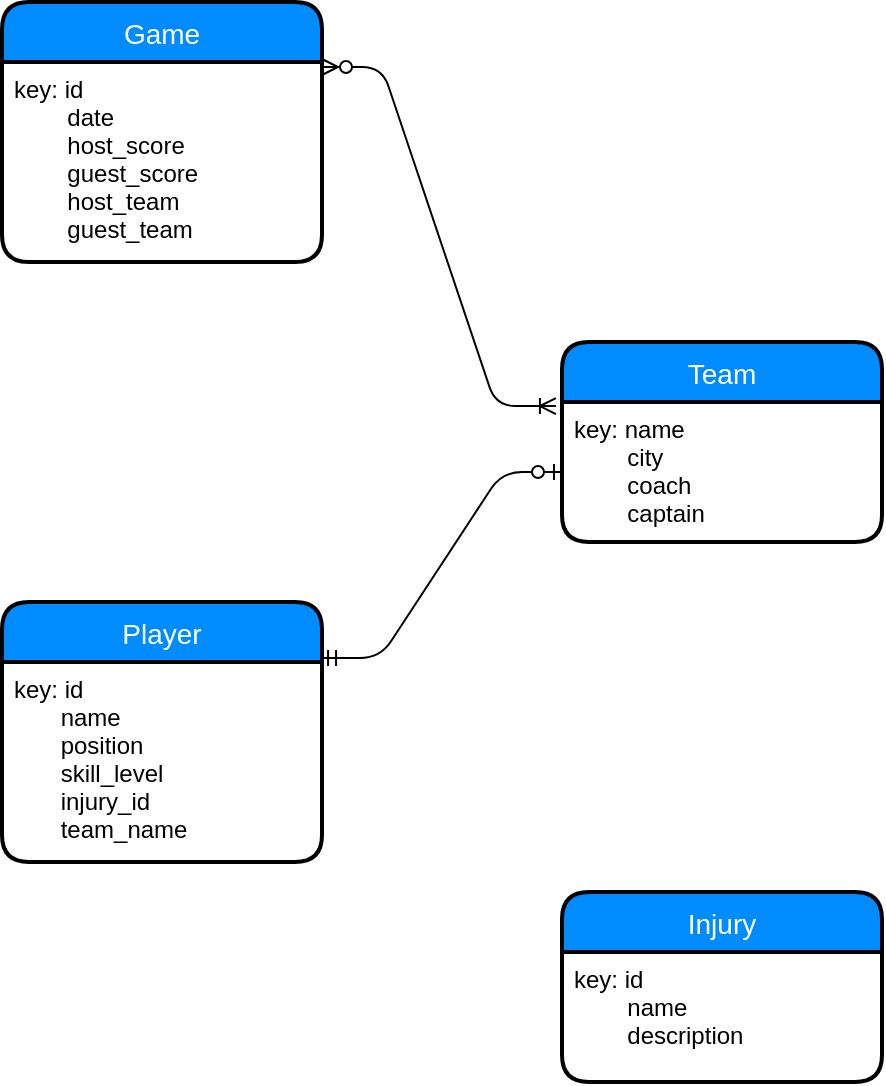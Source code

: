 <mxfile pages="1" version="11.2.9" type="github"><diagram id="vhXfp4JsjjdhGnUz7M-C" name="Page-1"><mxGraphModel dx="1408" dy="731" grid="1" gridSize="10" guides="1" tooltips="1" connect="1" arrows="1" fold="1" page="1" pageScale="1" pageWidth="850" pageHeight="1100" math="0" shadow="0"><root><mxCell id="0"/><mxCell id="1" parent="0"/><mxCell id="agYAYHVk1H-KvEL8Wrme-14" value="Team" style="swimlane;childLayout=stackLayout;horizontal=1;startSize=30;horizontalStack=0;fillColor=#008cff;fontColor=#FFFFFF;rounded=1;fontSize=14;fontStyle=0;strokeWidth=2;resizeParent=0;resizeLast=1;shadow=0;dashed=0;align=center;" vertex="1" parent="1"><mxGeometry x="400" y="380" width="160" height="100" as="geometry"/></mxCell><mxCell id="agYAYHVk1H-KvEL8Wrme-15" value="key: name&#10;        city&#10;        coach&#10;        captain" style="align=left;strokeColor=none;fillColor=none;spacingLeft=4;fontSize=12;verticalAlign=top;resizable=0;rotatable=0;part=1;fontStyle=0" vertex="1" parent="agYAYHVk1H-KvEL8Wrme-14"><mxGeometry y="30" width="160" height="70" as="geometry"/></mxCell><mxCell id="agYAYHVk1H-KvEL8Wrme-16" value="Game" style="swimlane;childLayout=stackLayout;horizontal=1;startSize=30;horizontalStack=0;fillColor=#008cff;fontColor=#FFFFFF;rounded=1;fontSize=14;fontStyle=0;strokeWidth=2;resizeParent=0;resizeLast=1;shadow=0;dashed=0;align=center;" vertex="1" parent="1"><mxGeometry x="120" y="210" width="160" height="130" as="geometry"/></mxCell><mxCell id="agYAYHVk1H-KvEL8Wrme-17" value="key: id&#10;        date&#10;        host_score&#10;        guest_score&#10;        host_team&#10;        guest_team&#10;" style="align=left;strokeColor=none;fillColor=none;spacingLeft=4;fontSize=12;verticalAlign=top;resizable=0;rotatable=0;part=1;" vertex="1" parent="agYAYHVk1H-KvEL8Wrme-16"><mxGeometry y="30" width="160" height="100" as="geometry"/></mxCell><mxCell id="agYAYHVk1H-KvEL8Wrme-18" value="Player" style="swimlane;childLayout=stackLayout;horizontal=1;startSize=30;horizontalStack=0;fillColor=#008cff;fontColor=#FFFFFF;rounded=1;fontSize=14;fontStyle=0;strokeWidth=2;resizeParent=0;resizeLast=1;shadow=0;dashed=0;align=center;" vertex="1" parent="1"><mxGeometry x="120" y="510" width="160" height="130" as="geometry"/></mxCell><mxCell id="agYAYHVk1H-KvEL8Wrme-19" value="key: id&#10;       name&#10;       position&#10;       skill_level&#10;       injury_id&#10;       team_name&#10;" style="align=left;strokeColor=none;fillColor=none;spacingLeft=4;fontSize=12;verticalAlign=top;resizable=0;rotatable=0;part=1;" vertex="1" parent="agYAYHVk1H-KvEL8Wrme-18"><mxGeometry y="30" width="160" height="100" as="geometry"/></mxCell><mxCell id="agYAYHVk1H-KvEL8Wrme-20" value="Injury" style="swimlane;childLayout=stackLayout;horizontal=1;startSize=30;horizontalStack=0;fillColor=#008cff;fontColor=#FFFFFF;rounded=1;fontSize=14;fontStyle=0;strokeWidth=2;resizeParent=0;resizeLast=1;shadow=0;dashed=0;align=center;" vertex="1" parent="1"><mxGeometry x="400" y="655" width="160" height="95" as="geometry"/></mxCell><mxCell id="agYAYHVk1H-KvEL8Wrme-21" value="key: id&#10;        name&#10;        description" style="align=left;strokeColor=none;fillColor=none;spacingLeft=4;fontSize=12;verticalAlign=top;resizable=0;rotatable=0;part=1;" vertex="1" parent="agYAYHVk1H-KvEL8Wrme-20"><mxGeometry y="30" width="160" height="65" as="geometry"/></mxCell><mxCell id="agYAYHVk1H-KvEL8Wrme-24" value="" style="edgeStyle=entityRelationEdgeStyle;fontSize=12;html=1;endArrow=ERoneToMany;startArrow=ERzeroToMany;exitX=1;exitY=0.25;exitDx=0;exitDy=0;entryX=-0.019;entryY=0.029;entryDx=0;entryDy=0;entryPerimeter=0;" edge="1" parent="1" source="agYAYHVk1H-KvEL8Wrme-16" target="agYAYHVk1H-KvEL8Wrme-15"><mxGeometry width="100" height="100" relative="1" as="geometry"><mxPoint x="330" y="370" as="sourcePoint"/><mxPoint x="430" y="270" as="targetPoint"/></mxGeometry></mxCell><mxCell id="agYAYHVk1H-KvEL8Wrme-25" value="" style="edgeStyle=entityRelationEdgeStyle;fontSize=12;html=1;endArrow=ERzeroToOne;startArrow=ERmandOne;exitX=0.994;exitY=-0.02;exitDx=0;exitDy=0;exitPerimeter=0;" edge="1" parent="1" source="agYAYHVk1H-KvEL8Wrme-19" target="agYAYHVk1H-KvEL8Wrme-15"><mxGeometry width="100" height="100" relative="1" as="geometry"><mxPoint x="300" y="640" as="sourcePoint"/><mxPoint x="400" y="540" as="targetPoint"/></mxGeometry></mxCell></root></mxGraphModel></diagram></mxfile>